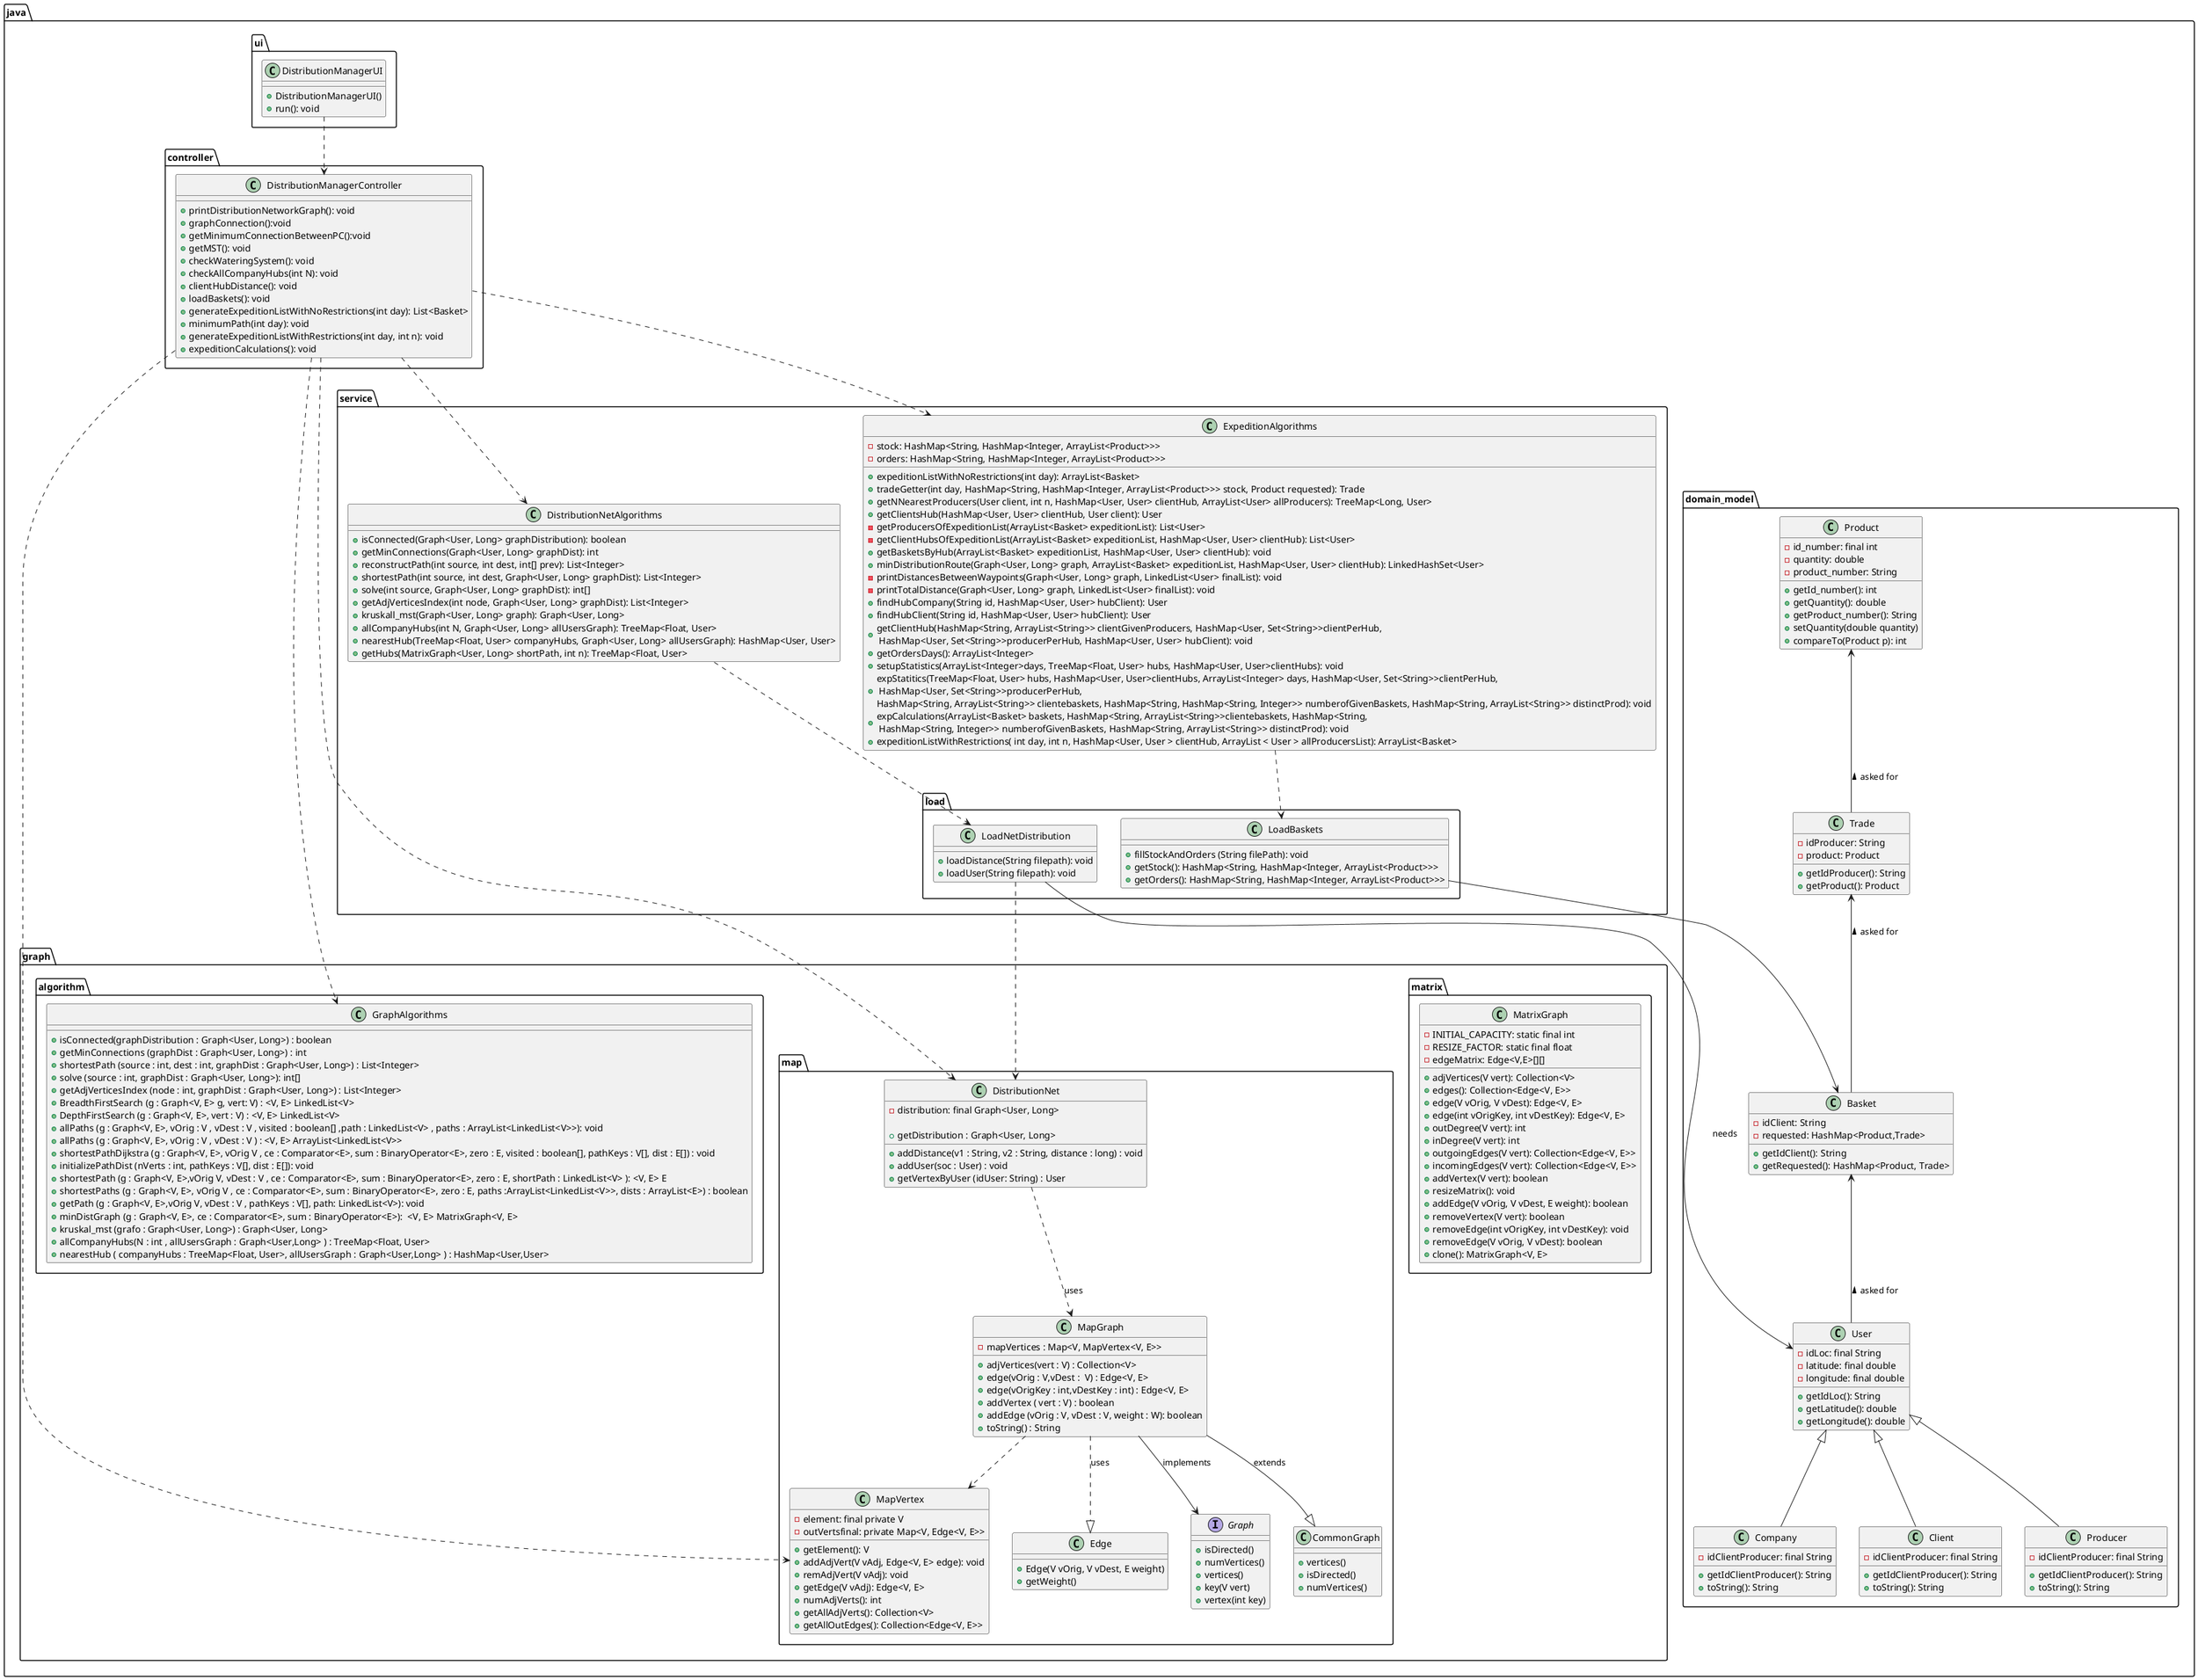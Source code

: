 @startuml
'https://plantuml.com/class-diagram
package java <<Folder>>{


package controller <<Folder>> {
class DistributionManagerController{
+printDistributionNetworkGraph(): void
+graphConnection():void
+getMinimumConnectionBetweenPC():void
+getMST(): void
+checkWateringSystem(): void
+checkAllCompanyHubs(int N): void
+clientHubDistance(): void
+loadBaskets(): void
+generateExpeditionListWithNoRestrictions(int day): List<Basket>
+minimumPath(int day): void
+generateExpeditionListWithRestrictions(int day, int n): void
+expeditionCalculations(): void
}

}

package ui <<Folder>> {
class DistributionManagerUI{
+DistributionManagerUI()
+run(): void
}


}
package domain_model <<Folder>> {

class User{
-idLoc: final String
-latitude: final double
-longitude: final double

+getIdLoc(): String
+getLatitude(): double
+getLongitude(): double

}
class Company{
 -idClientProducer: final String

 +getIdClientProducer(): String
 +toString(): String
}
class Client{
 -idClientProducer: final String

 +getIdClientProducer(): String
 +toString(): String
}

class Producer{
 -idClientProducer: final String

 +getIdClientProducer(): String
 +toString(): String
}

class Basket{
-idClient: String
-requested: HashMap<Product,Trade>
+getIdClient(): String
+getRequested(): HashMap<Product, Trade>
}

class Trade{
-idProducer: String
-product: Product
+getIdProducer(): String
+getProduct(): Product
}

class Product{
-id_number: final int
-quantity: double
-product_number: String
+getId_number(): int
+getQuantity(): double
+getProduct_number(): String
+setQuantity(double quantity)
+compareTo(Product p): int
}

}

package service <<Folder>> {
package load <<Folder>> {

class LoadBaskets {
+fillStockAndOrders (String filePath): void
+getStock(): HashMap<String, HashMap<Integer, ArrayList<Product>>>
+getOrders(): HashMap<String, HashMap<Integer, ArrayList<Product>>>
}

class LoadNetDistribution {
+loadDistance(String filepath): void
+loadUser(String filepath): void
}


}

class DistributionNetAlgorithms {
+isConnected(Graph<User, Long> graphDistribution): boolean
+getMinConnections(Graph<User, Long> graphDist): int
+reconstructPath(int source, int dest, int[] prev): List<Integer>
+shortestPath(int source, int dest, Graph<User, Long> graphDist): List<Integer>
+solve(int source, Graph<User, Long> graphDist): int[]
+getAdjVerticesIndex(int node, Graph<User, Long> graphDist): List<Integer>
+kruskall_mst(Graph<User, Long> graph): Graph<User, Long>
+allCompanyHubs(int N, Graph<User, Long> allUsersGraph): TreeMap<Float, User>
+nearestHub(TreeMap<Float, User> companyHubs, Graph<User, Long> allUsersGraph): HashMap<User, User>
+getHubs(MatrixGraph<User, Long> shortPath, int n): TreeMap<Float, User>
}

class ExpeditionAlgorithms {
-stock: HashMap<String, HashMap<Integer, ArrayList<Product>>>
-orders: HashMap<String, HashMap<Integer, ArrayList<Product>>>
+expeditionListWithNoRestrictions(int day): ArrayList<Basket>
+tradeGetter(int day, HashMap<String, HashMap<Integer, ArrayList<Product>>> stock, Product requested): Trade
+getNNearestProducers(User client, int n, HashMap<User, User> clientHub, ArrayList<User> allProducers): TreeMap<Long, User>
+getClientsHub(HashMap<User, User> clientHub, User client): User
-getProducersOfExpeditionList(ArrayList<Basket> expeditionList): List<User>
-getClientHubsOfExpeditionList(ArrayList<Basket> expeditionList, HashMap<User, User> clientHub): List<User>
+getBasketsByHub(ArrayList<Basket> expeditionList, HashMap<User, User> clientHub): void
+minDistributionRoute(Graph<User, Long> graph, ArrayList<Basket> expeditionList, HashMap<User, User> clientHub): LinkedHashSet<User>
-printDistancesBetweenWaypoints(Graph<User, Long> graph, LinkedList<User> finalList): void
-printTotalDistance(Graph<User, Long> graph, LinkedList<User> finalList): void
+findHubCompany(String id, HashMap<User, User> hubClient): User
+findHubClient(String id, HashMap<User, User> hubClient): User
+getClientHub(HashMap<String, ArrayList<String>> clientGivenProducers, HashMap<User, Set<String>>clientPerHub,\n HashMap<User, Set<String>>producerPerHub, HashMap<User, User> hubClient): void
+getOrdersDays(): ArrayList<Integer>
+setupStatistics(ArrayList<Integer>days, TreeMap<Float, User> hubs, HashMap<User, User>clientHubs): void
+expStatitics(TreeMap<Float, User> hubs, HashMap<User, User>clientHubs, ArrayList<Integer> days, HashMap<User, Set<String>>clientPerHub,\n HashMap<User, Set<String>>producerPerHub, \nHashMap<String, ArrayList<String>> clientebaskets, HashMap<String, HashMap<String, Integer>> numberofGivenBaskets, HashMap<String, ArrayList<String>> distinctProd): void
+expCalculations(ArrayList<Basket> baskets, HashMap<String, ArrayList<String>>clientebaskets, HashMap<String,\n HashMap<String, Integer>> numberofGivenBaskets, HashMap<String, ArrayList<String>> distinctProd): void
+expeditionListWithRestrictions( int day, int n, HashMap<User, User > clientHub, ArrayList < User > allProducersList): ArrayList<Basket>
}

}

package graph <<Folder>> {

package matrix <<Folder>> {

class MatrixGraph {
-INITIAL_CAPACITY: static final int
-RESIZE_FACTOR: static final float
-edgeMatrix: Edge<V,E>[][]
+adjVertices(V vert): Collection<V>
+edges(): Collection<Edge<V, E>>
+edge(V vOrig, V vDest): Edge<V, E>
+edge(int vOrigKey, int vDestKey): Edge<V, E>
+outDegree(V vert): int
+inDegree(V vert): int
+outgoingEdges(V vert): Collection<Edge<V, E>>
+incomingEdges(V vert): Collection<Edge<V, E>>
+addVertex(V vert): boolean
+resizeMatrix(): void
+addEdge(V vOrig, V vDest, E weight): boolean
+removeVertex(V vert): boolean
+removeEdge(int vOrigKey, int vDestKey): void
+removeEdge(V vOrig, V vDest): boolean
+clone(): MatrixGraph<V, E>
}

}

package algorithm <<Folder>> {


class GraphAlgorithms{
+ isConnected(graphDistribution : Graph<User, Long>) : boolean
+ getMinConnections (graphDist : Graph<User, Long>) : int
+ shortestPath (source : int, dest : int, graphDist : Graph<User, Long>) : List<Integer>
+ solve (source : int, graphDist : Graph<User, Long>): int[]
+ getAdjVerticesIndex (node : int, graphDist : Graph<User, Long>) : List<Integer>
+ BreadthFirstSearch (g : Graph<V, E> g, vert: V) : <V, E> LinkedList<V>
+ DepthFirstSearch (g : Graph<V, E>, vert : V) : <V, E> LinkedList<V>
+ allPaths (g : Graph<V, E>, vOrig : V , vDest : V , visited : boolean[] ,path : LinkedList<V> , paths : ArrayList<LinkedList<V>>): void
+ allPaths (g : Graph<V, E>, vOrig : V , vDest : V ) : <V, E> ArrayList<LinkedList<V>>
+ shortestPathDijkstra (g : Graph<V, E>, vOrig V , ce : Comparator<E>, sum : BinaryOperator<E>, zero : E, visited : boolean[], pathKeys : V[], dist : E[]) : void
+ initializePathDist (nVerts : int, pathKeys : V[], dist : E[]): void
+ shortestPath (g : Graph<V, E>,vOrig V, vDest : V , ce : Comparator<E>, sum : BinaryOperator<E>, zero : E, shortPath : LinkedList<V> ): <V, E> E
+ shortestPaths (g : Graph<V, E>, vOrig V , ce : Comparator<E>, sum : BinaryOperator<E>, zero : E, paths :ArrayList<LinkedList<V>>, dists : ArrayList<E>) : boolean
+ getPath (g : Graph<V, E>,vOrig V, vDest : V , pathKeys : V[], path: LinkedList<V>): void
+ minDistGraph (g : Graph<V, E>, ce : Comparator<E>, sum : BinaryOperator<E>):  <V, E> MatrixGraph<V, E>
+ kruskal_mst (grafo : Graph<User, Long>) : Graph<User, Long>
+ allCompanyHubs(N : int , allUsersGraph : Graph<User,Long> ) : TreeMap<Float, User>
+ nearestHub ( companyHubs : TreeMap<Float, User>, allUsersGraph : Graph<User,Long> ) : HashMap<User,User>
}

}

package map <<Folder>> {
class MapGraph{
- mapVertices : Map<V, MapVertex<V, E>>
+ adjVertices(vert : V) : Collection<V>
+ edge(vOrig : V,vDest :  V) : Edge<V, E>
+ edge(vOrigKey : int,vDestKey : int) : Edge<V, E>
+ addVertex ( vert : V) : boolean
+ addEdge (vOrig : V, vDest : V, weight : W): boolean
+ toString() : String

}
class DistributionNet{
 -distribution: final Graph<User, Long>

 +addDistance(v1 : String, v2 : String, distance : long) : void
 +addUser(soc : User) : void
 +getDistribution : Graph<User, Long>
 +getVertexByUser (idUser: String) : User

}

class MapVertex {
-element: final private V
-outVertsfinal: private Map<V, Edge<V, E>>
+getElement(): V
+addAdjVert(V vAdj, Edge<V, E> edge): void
+remAdjVert(V vAdj): void
+getEdge(V vAdj): Edge<V, E>
+numAdjVerts(): int
+getAllAdjVerts(): Collection<V>
+getAllOutEdges(): Collection<Edge<V, E>>
}
class Edge{
+Edge(V vOrig, V vDest, E weight)
+getWeight()
}

Interface Graph{
+isDirected()
+numVertices()
+vertices()
+key(V vert)
+vertex(int key)
}



class CommonGraph{
+vertices()
+isDirected()
+numVertices()
}

}
}

}



DistributionManagerUI ..> DistributionManagerController

DistributionManagerController ..> GraphAlgorithms
DistributionManagerController .r.> DistributionNet
DistributionManagerController ..> ExpeditionAlgorithms
DistributionManagerController ..> DistributionNetAlgorithms
DistributionManagerController ..> MapVertex

DistributionNetAlgorithms ..> LoadNetDistribution
ExpeditionAlgorithms ..> LoadBaskets
LoadBaskets --> Basket
LoadNetDistribution -->  User:  needs
LoadNetDistribution ..> DistributionNet

User <|--  Company
User <|-- Client
User <|-- Producer

DistributionNet ..> MapGraph: uses

MapGraph --> Graph : implements
MapGraph --|> CommonGraph : extends
MapGraph ..|> Edge : uses
MapGraph ..> MapVertex

User -u-> Basket : > asked for
Basket -u-> Trade : > asked for
Trade -u-> Product : > asked for


@enduml